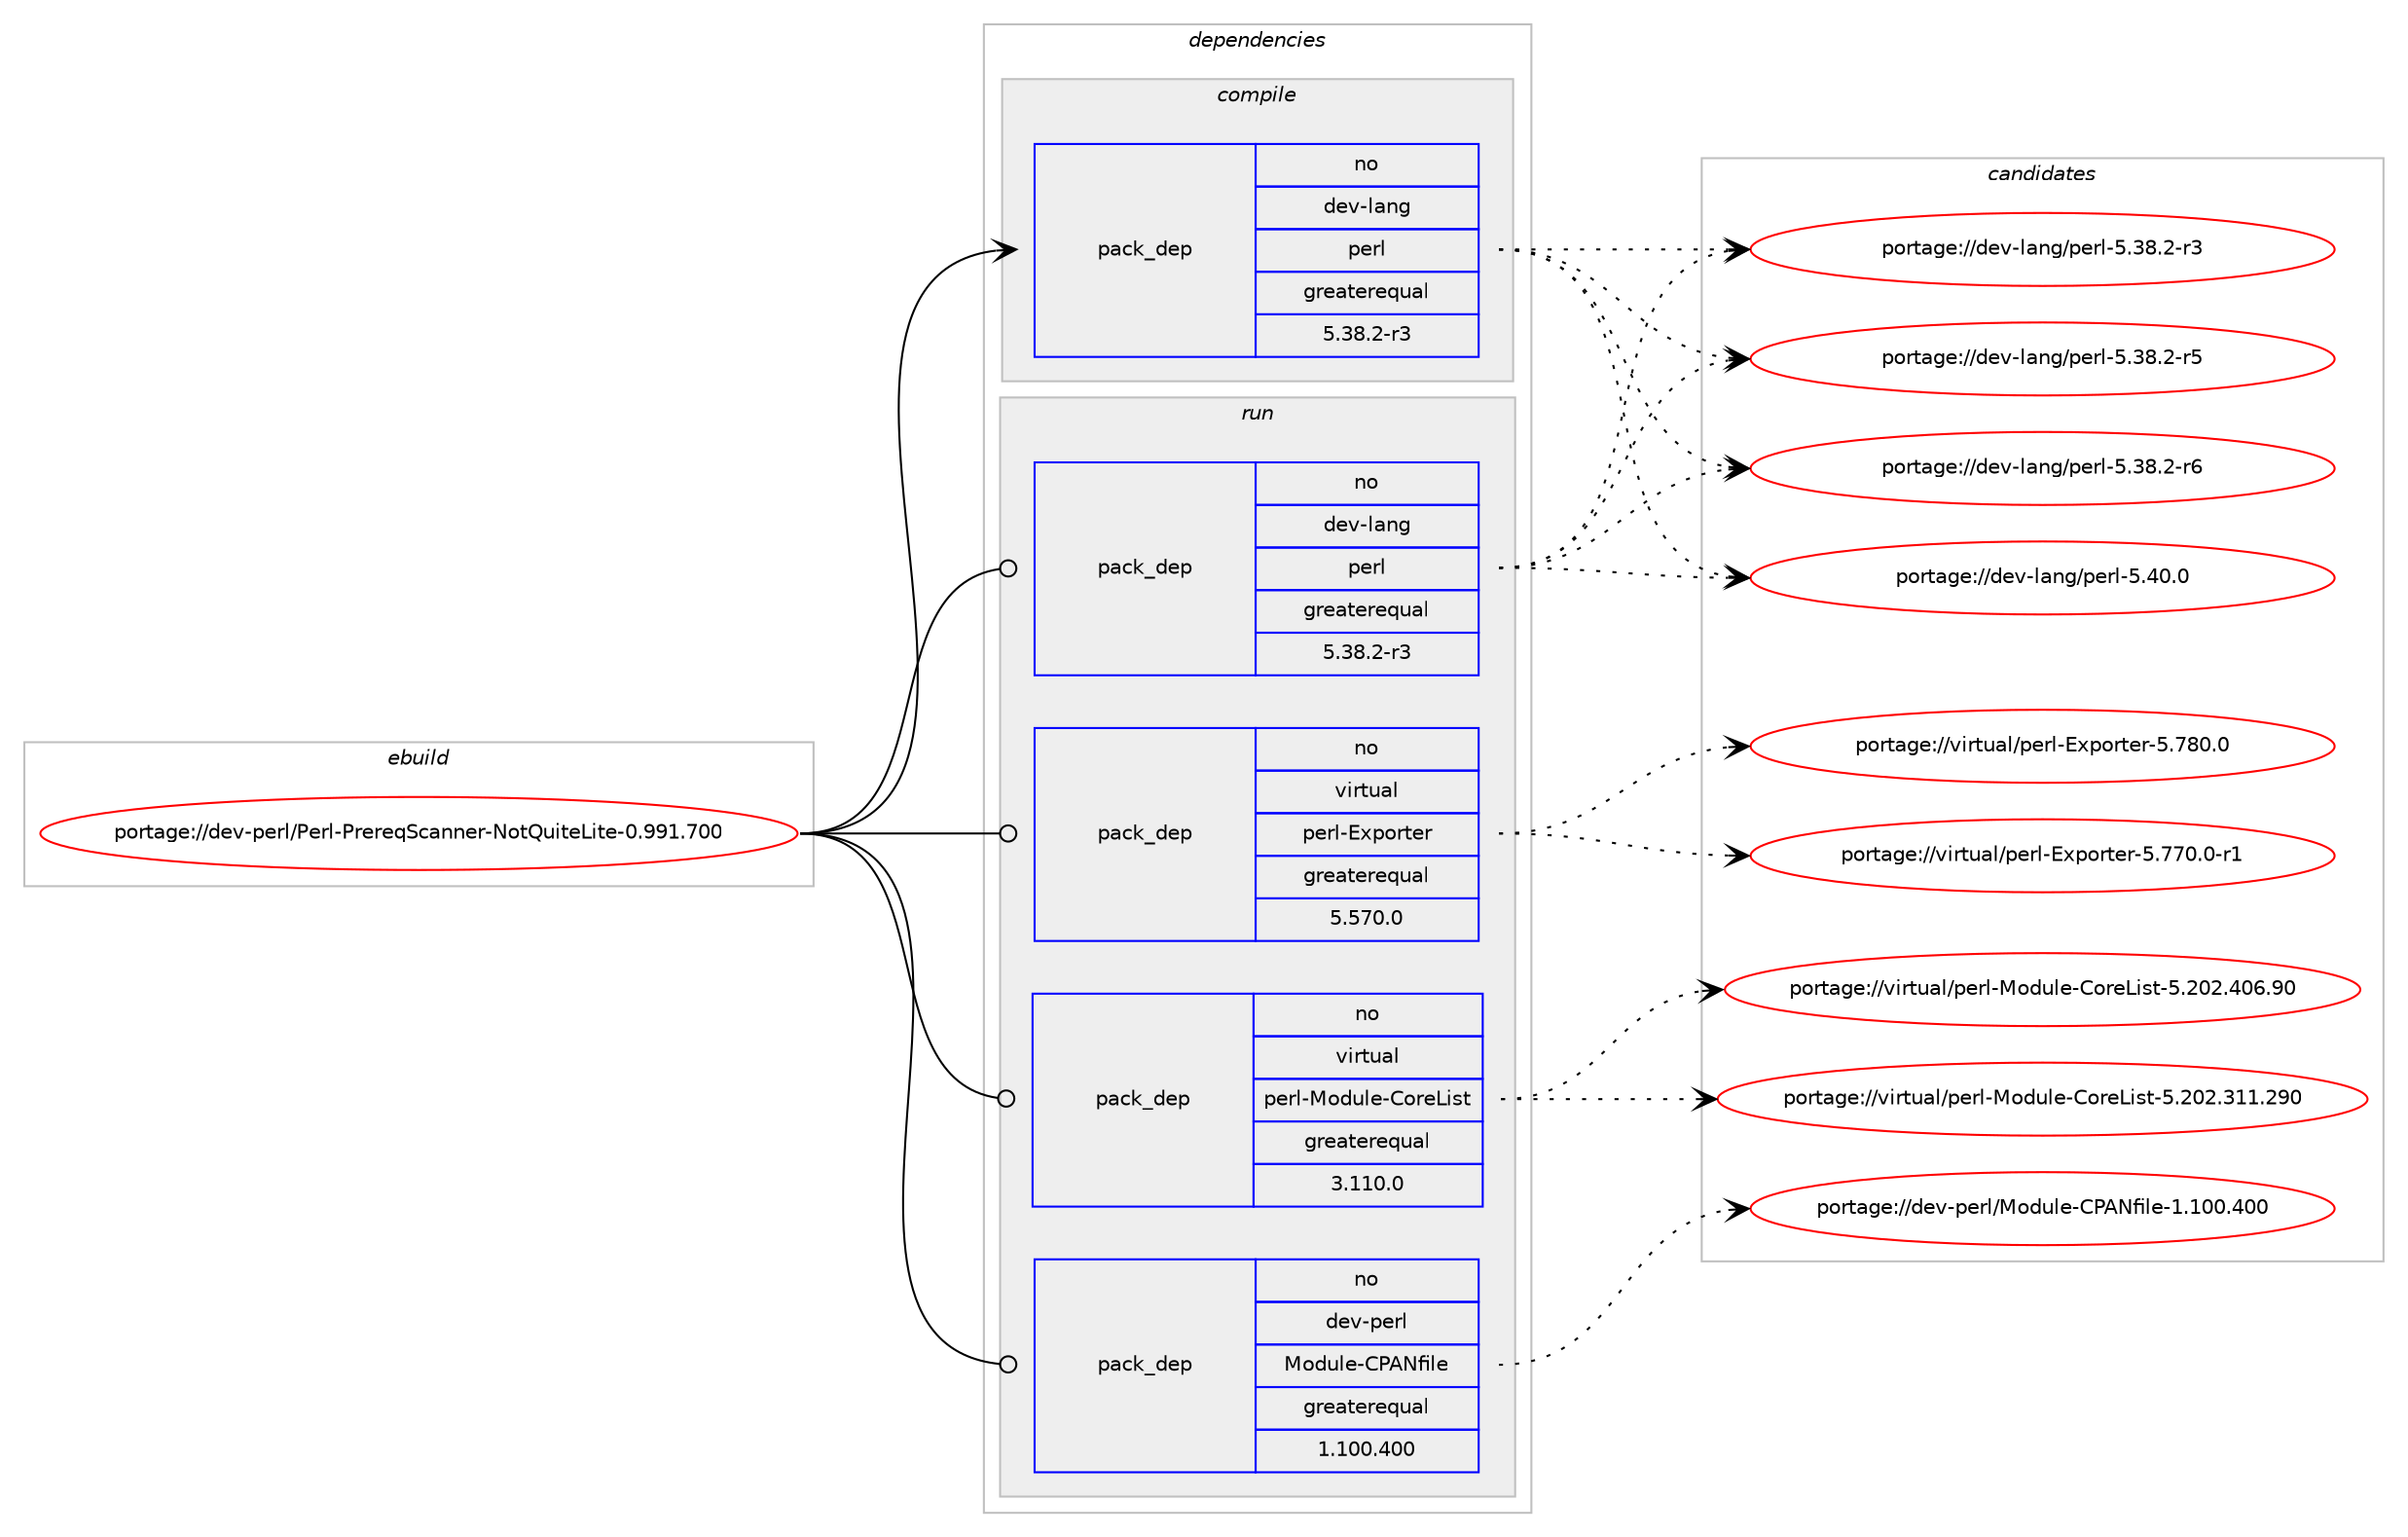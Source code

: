 digraph prolog {

# *************
# Graph options
# *************

newrank=true;
concentrate=true;
compound=true;
graph [rankdir=LR,fontname=Helvetica,fontsize=10,ranksep=1.5];#, ranksep=2.5, nodesep=0.2];
edge  [arrowhead=vee];
node  [fontname=Helvetica,fontsize=10];

# **********
# The ebuild
# **********

subgraph cluster_leftcol {
color=gray;
rank=same;
label=<<i>ebuild</i>>;
id [label="portage://dev-perl/Perl-PrereqScanner-NotQuiteLite-0.991.700", color=red, width=4, href="../dev-perl/Perl-PrereqScanner-NotQuiteLite-0.991.700.svg"];
}

# ****************
# The dependencies
# ****************

subgraph cluster_midcol {
color=gray;
label=<<i>dependencies</i>>;
subgraph cluster_compile {
fillcolor="#eeeeee";
style=filled;
label=<<i>compile</i>>;
subgraph pack37638 {
dependency67958 [label=<<TABLE BORDER="0" CELLBORDER="1" CELLSPACING="0" CELLPADDING="4" WIDTH="220"><TR><TD ROWSPAN="6" CELLPADDING="30">pack_dep</TD></TR><TR><TD WIDTH="110">no</TD></TR><TR><TD>dev-lang</TD></TR><TR><TD>perl</TD></TR><TR><TD>greaterequal</TD></TR><TR><TD>5.38.2-r3</TD></TR></TABLE>>, shape=none, color=blue];
}
id:e -> dependency67958:w [weight=20,style="solid",arrowhead="vee"];
}
subgraph cluster_compileandrun {
fillcolor="#eeeeee";
style=filled;
label=<<i>compile and run</i>>;
}
subgraph cluster_run {
fillcolor="#eeeeee";
style=filled;
label=<<i>run</i>>;
subgraph pack37639 {
dependency67959 [label=<<TABLE BORDER="0" CELLBORDER="1" CELLSPACING="0" CELLPADDING="4" WIDTH="220"><TR><TD ROWSPAN="6" CELLPADDING="30">pack_dep</TD></TR><TR><TD WIDTH="110">no</TD></TR><TR><TD>dev-lang</TD></TR><TR><TD>perl</TD></TR><TR><TD>greaterequal</TD></TR><TR><TD>5.38.2-r3</TD></TR></TABLE>>, shape=none, color=blue];
}
id:e -> dependency67959:w [weight=20,style="solid",arrowhead="odot"];
# *** BEGIN UNKNOWN DEPENDENCY TYPE (TODO) ***
# id -> package_dependency(portage://dev-perl/Perl-PrereqScanner-NotQuiteLite-0.991.700,run,no,dev-lang,perl,none,[,,],any_same_slot,[])
# *** END UNKNOWN DEPENDENCY TYPE (TODO) ***

# *** BEGIN UNKNOWN DEPENDENCY TYPE (TODO) ***
# id -> package_dependency(portage://dev-perl/Perl-PrereqScanner-NotQuiteLite-0.991.700,run,no,dev-perl,Data-Dump,none,[,,],[],[])
# *** END UNKNOWN DEPENDENCY TYPE (TODO) ***

subgraph pack37640 {
dependency67960 [label=<<TABLE BORDER="0" CELLBORDER="1" CELLSPACING="0" CELLPADDING="4" WIDTH="220"><TR><TD ROWSPAN="6" CELLPADDING="30">pack_dep</TD></TR><TR><TD WIDTH="110">no</TD></TR><TR><TD>dev-perl</TD></TR><TR><TD>Module-CPANfile</TD></TR><TR><TD>greaterequal</TD></TR><TR><TD>1.100.400</TD></TR></TABLE>>, shape=none, color=blue];
}
id:e -> dependency67960:w [weight=20,style="solid",arrowhead="odot"];
# *** BEGIN UNKNOWN DEPENDENCY TYPE (TODO) ***
# id -> package_dependency(portage://dev-perl/Perl-PrereqScanner-NotQuiteLite-0.991.700,run,no,dev-perl,Module-Find,none,[,,],[],[])
# *** END UNKNOWN DEPENDENCY TYPE (TODO) ***

# *** BEGIN UNKNOWN DEPENDENCY TYPE (TODO) ***
# id -> package_dependency(portage://dev-perl/Perl-PrereqScanner-NotQuiteLite-0.991.700,run,no,dev-perl,Parse-Distname,none,[,,],[],[])
# *** END UNKNOWN DEPENDENCY TYPE (TODO) ***

# *** BEGIN UNKNOWN DEPENDENCY TYPE (TODO) ***
# id -> package_dependency(portage://dev-perl/Perl-PrereqScanner-NotQuiteLite-0.991.700,run,no,dev-perl,Regexp-Trie,none,[,,],[],[])
# *** END UNKNOWN DEPENDENCY TYPE (TODO) ***

subgraph pack37641 {
dependency67961 [label=<<TABLE BORDER="0" CELLBORDER="1" CELLSPACING="0" CELLPADDING="4" WIDTH="220"><TR><TD ROWSPAN="6" CELLPADDING="30">pack_dep</TD></TR><TR><TD WIDTH="110">no</TD></TR><TR><TD>virtual</TD></TR><TR><TD>perl-Exporter</TD></TR><TR><TD>greaterequal</TD></TR><TR><TD>5.570.0</TD></TR></TABLE>>, shape=none, color=blue];
}
id:e -> dependency67961:w [weight=20,style="solid",arrowhead="odot"];
subgraph pack37642 {
dependency67962 [label=<<TABLE BORDER="0" CELLBORDER="1" CELLSPACING="0" CELLPADDING="4" WIDTH="220"><TR><TD ROWSPAN="6" CELLPADDING="30">pack_dep</TD></TR><TR><TD WIDTH="110">no</TD></TR><TR><TD>virtual</TD></TR><TR><TD>perl-Module-CoreList</TD></TR><TR><TD>greaterequal</TD></TR><TR><TD>3.110.0</TD></TR></TABLE>>, shape=none, color=blue];
}
id:e -> dependency67962:w [weight=20,style="solid",arrowhead="odot"];
# *** BEGIN UNKNOWN DEPENDENCY TYPE (TODO) ***
# id -> package_dependency(portage://dev-perl/Perl-PrereqScanner-NotQuiteLite-0.991.700,run,no,virtual,perl-parent,none,[,,],[],[])
# *** END UNKNOWN DEPENDENCY TYPE (TODO) ***

}
}

# **************
# The candidates
# **************

subgraph cluster_choices {
rank=same;
color=gray;
label=<<i>candidates</i>>;

subgraph choice37638 {
color=black;
nodesep=1;
choice100101118451089711010347112101114108455346515646504511451 [label="portage://dev-lang/perl-5.38.2-r3", color=red, width=4,href="../dev-lang/perl-5.38.2-r3.svg"];
choice100101118451089711010347112101114108455346515646504511453 [label="portage://dev-lang/perl-5.38.2-r5", color=red, width=4,href="../dev-lang/perl-5.38.2-r5.svg"];
choice100101118451089711010347112101114108455346515646504511454 [label="portage://dev-lang/perl-5.38.2-r6", color=red, width=4,href="../dev-lang/perl-5.38.2-r6.svg"];
choice10010111845108971101034711210111410845534652484648 [label="portage://dev-lang/perl-5.40.0", color=red, width=4,href="../dev-lang/perl-5.40.0.svg"];
dependency67958:e -> choice100101118451089711010347112101114108455346515646504511451:w [style=dotted,weight="100"];
dependency67958:e -> choice100101118451089711010347112101114108455346515646504511453:w [style=dotted,weight="100"];
dependency67958:e -> choice100101118451089711010347112101114108455346515646504511454:w [style=dotted,weight="100"];
dependency67958:e -> choice10010111845108971101034711210111410845534652484648:w [style=dotted,weight="100"];
}
subgraph choice37639 {
color=black;
nodesep=1;
choice100101118451089711010347112101114108455346515646504511451 [label="portage://dev-lang/perl-5.38.2-r3", color=red, width=4,href="../dev-lang/perl-5.38.2-r3.svg"];
choice100101118451089711010347112101114108455346515646504511453 [label="portage://dev-lang/perl-5.38.2-r5", color=red, width=4,href="../dev-lang/perl-5.38.2-r5.svg"];
choice100101118451089711010347112101114108455346515646504511454 [label="portage://dev-lang/perl-5.38.2-r6", color=red, width=4,href="../dev-lang/perl-5.38.2-r6.svg"];
choice10010111845108971101034711210111410845534652484648 [label="portage://dev-lang/perl-5.40.0", color=red, width=4,href="../dev-lang/perl-5.40.0.svg"];
dependency67959:e -> choice100101118451089711010347112101114108455346515646504511451:w [style=dotted,weight="100"];
dependency67959:e -> choice100101118451089711010347112101114108455346515646504511453:w [style=dotted,weight="100"];
dependency67959:e -> choice100101118451089711010347112101114108455346515646504511454:w [style=dotted,weight="100"];
dependency67959:e -> choice10010111845108971101034711210111410845534652484648:w [style=dotted,weight="100"];
}
subgraph choice37640 {
color=black;
nodesep=1;
choice100101118451121011141084777111100117108101456780657810210510810145494649484846524848 [label="portage://dev-perl/Module-CPANfile-1.100.400", color=red, width=4,href="../dev-perl/Module-CPANfile-1.100.400.svg"];
dependency67960:e -> choice100101118451121011141084777111100117108101456780657810210510810145494649484846524848:w [style=dotted,weight="100"];
}
subgraph choice37641 {
color=black;
nodesep=1;
choice1181051141161179710847112101114108456912011211111411610111445534655554846484511449 [label="portage://virtual/perl-Exporter-5.770.0-r1", color=red, width=4,href="../virtual/perl-Exporter-5.770.0-r1.svg"];
choice118105114116117971084711210111410845691201121111141161011144553465556484648 [label="portage://virtual/perl-Exporter-5.780.0", color=red, width=4,href="../virtual/perl-Exporter-5.780.0.svg"];
dependency67961:e -> choice1181051141161179710847112101114108456912011211111411610111445534655554846484511449:w [style=dotted,weight="100"];
dependency67961:e -> choice118105114116117971084711210111410845691201121111141161011144553465556484648:w [style=dotted,weight="100"];
}
subgraph choice37642 {
color=black;
nodesep=1;
choice118105114116117971084711210111410845771111001171081014567111114101761051151164553465048504651494946505748 [label="portage://virtual/perl-Module-CoreList-5.202.311.290", color=red, width=4,href="../virtual/perl-Module-CoreList-5.202.311.290.svg"];
choice1181051141161179710847112101114108457711110011710810145671111141017610511511645534650485046524854465748 [label="portage://virtual/perl-Module-CoreList-5.202.406.90", color=red, width=4,href="../virtual/perl-Module-CoreList-5.202.406.90.svg"];
dependency67962:e -> choice118105114116117971084711210111410845771111001171081014567111114101761051151164553465048504651494946505748:w [style=dotted,weight="100"];
dependency67962:e -> choice1181051141161179710847112101114108457711110011710810145671111141017610511511645534650485046524854465748:w [style=dotted,weight="100"];
}
}

}
